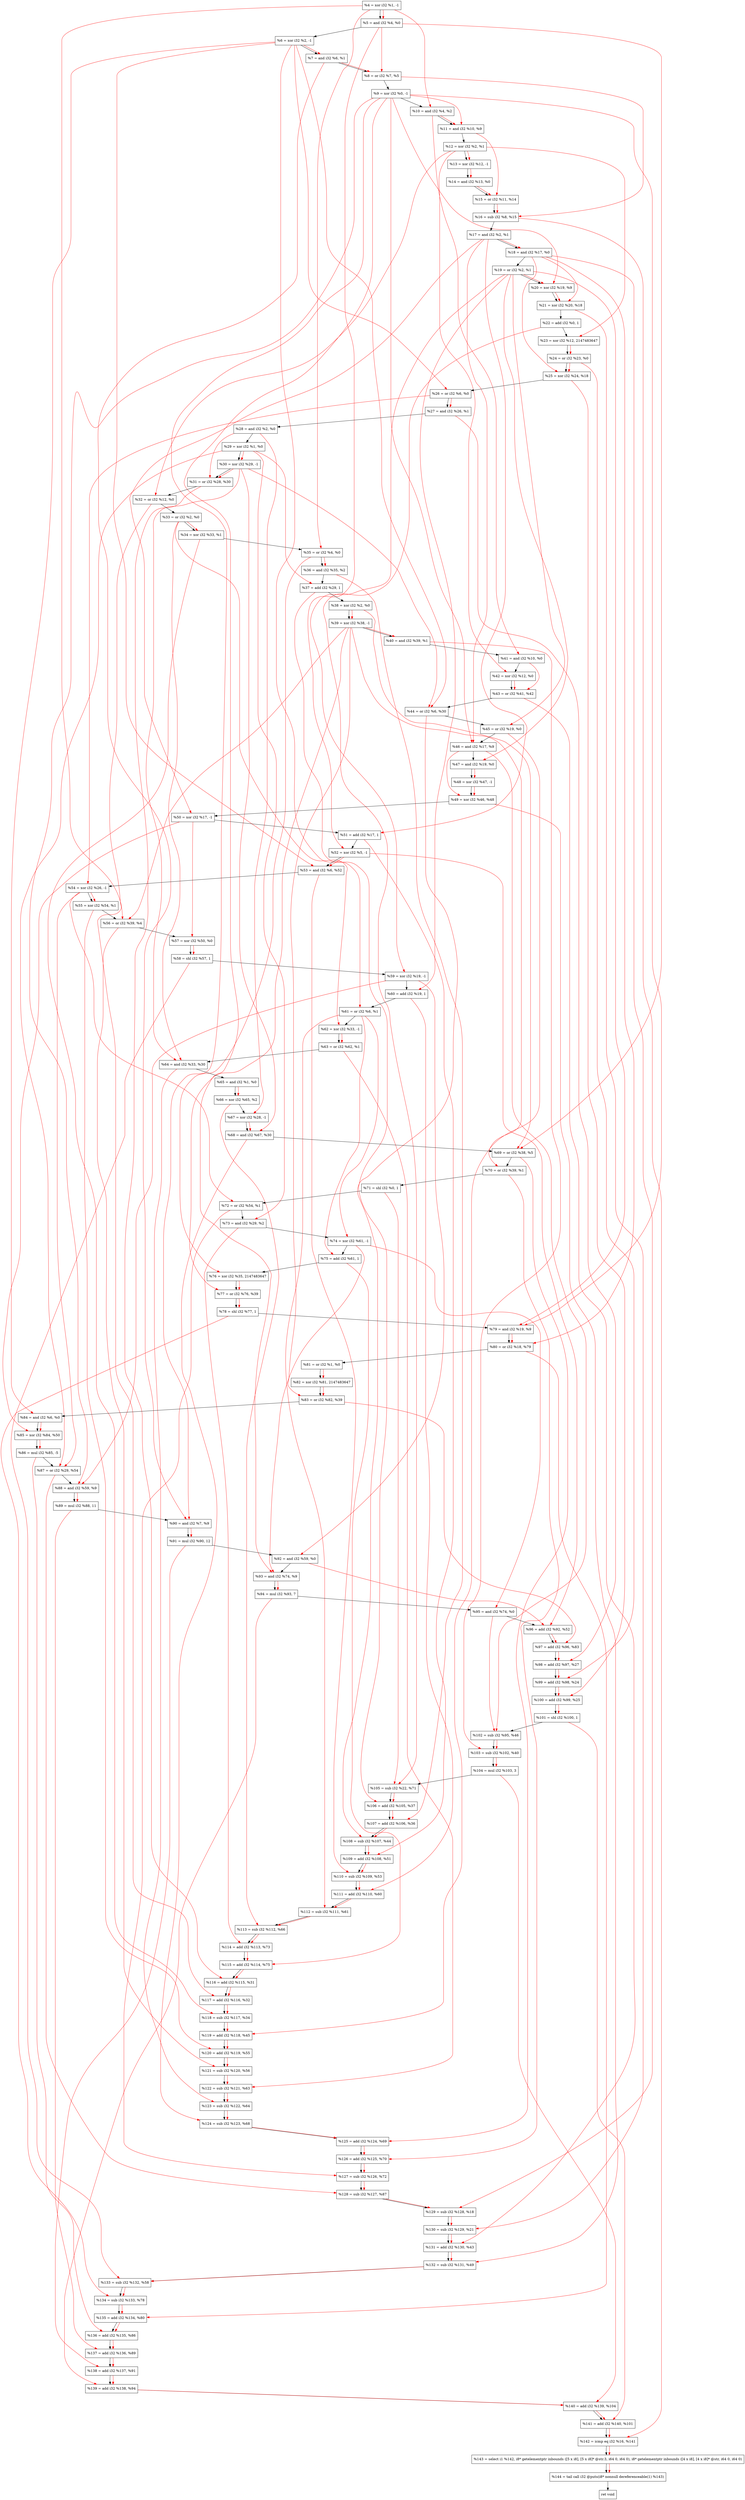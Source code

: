 digraph "DFG for'crackme' function" {
	Node0x1efe510[shape=record, label="  %4 = xor i32 %1, -1"];
	Node0x1efe5d0[shape=record, label="  %5 = and i32 %4, %0"];
	Node0x1efe640[shape=record, label="  %6 = xor i32 %2, -1"];
	Node0x1efe6b0[shape=record, label="  %7 = and i32 %6, %1"];
	Node0x1efe720[shape=record, label="  %8 = or i32 %7, %5"];
	Node0x1efe790[shape=record, label="  %9 = xor i32 %0, -1"];
	Node0x1efe800[shape=record, label="  %10 = and i32 %4, %2"];
	Node0x1efe870[shape=record, label="  %11 = and i32 %10, %9"];
	Node0x1efe8e0[shape=record, label="  %12 = xor i32 %2, %1"];
	Node0x1efe950[shape=record, label="  %13 = xor i32 %12, -1"];
	Node0x1efe9c0[shape=record, label="  %14 = and i32 %13, %0"];
	Node0x1efea30[shape=record, label="  %15 = or i32 %11, %14"];
	Node0x1efeaa0[shape=record, label="  %16 = sub i32 %8, %15"];
	Node0x1efeb10[shape=record, label="  %17 = and i32 %2, %1"];
	Node0x1efeb80[shape=record, label="  %18 = and i32 %17, %0"];
	Node0x1efebf0[shape=record, label="  %19 = or i32 %2, %1"];
	Node0x1efec60[shape=record, label="  %20 = xor i32 %19, %9"];
	Node0x1efecd0[shape=record, label="  %21 = xor i32 %20, %18"];
	Node0x1efed40[shape=record, label="  %22 = add i32 %0, 1"];
	Node0x1efede0[shape=record, label="  %23 = xor i32 %12, 2147483647"];
	Node0x1efee50[shape=record, label="  %24 = or i32 %23, %0"];
	Node0x1efeec0[shape=record, label="  %25 = xor i32 %24, %18"];
	Node0x1efef30[shape=record, label="  %26 = or i32 %6, %0"];
	Node0x1efefa0[shape=record, label="  %27 = and i32 %26, %1"];
	Node0x1eff010[shape=record, label="  %28 = and i32 %2, %0"];
	Node0x1eff080[shape=record, label="  %29 = xor i32 %1, %0"];
	Node0x1eff0f0[shape=record, label="  %30 = xor i32 %29, -1"];
	Node0x1eff160[shape=record, label="  %31 = or i32 %28, %30"];
	Node0x1eff1d0[shape=record, label="  %32 = or i32 %12, %0"];
	Node0x1eff450[shape=record, label="  %33 = or i32 %2, %0"];
	Node0x1eff4c0[shape=record, label="  %34 = xor i32 %33, %1"];
	Node0x1eff530[shape=record, label="  %35 = or i32 %4, %0"];
	Node0x1eff5a0[shape=record, label="  %36 = and i32 %35, %2"];
	Node0x1eff610[shape=record, label="  %37 = add i32 %29, 1"];
	Node0x1eff680[shape=record, label="  %38 = xor i32 %2, %0"];
	Node0x1eff6f0[shape=record, label="  %39 = xor i32 %38, -1"];
	Node0x1eff760[shape=record, label="  %40 = and i32 %39, %1"];
	Node0x1eff7d0[shape=record, label="  %41 = and i32 %10, %0"];
	Node0x1eff840[shape=record, label="  %42 = xor i32 %12, %0"];
	Node0x1eff8b0[shape=record, label="  %43 = or i32 %41, %42"];
	Node0x1eff920[shape=record, label="  %44 = or i32 %6, %30"];
	Node0x1eff990[shape=record, label="  %45 = or i32 %19, %0"];
	Node0x1effa00[shape=record, label="  %46 = and i32 %17, %9"];
	Node0x1effa70[shape=record, label="  %47 = and i32 %19, %0"];
	Node0x1effae0[shape=record, label="  %48 = xor i32 %47, -1"];
	Node0x1effb50[shape=record, label="  %49 = xor i32 %46, %48"];
	Node0x1effbc0[shape=record, label="  %50 = xor i32 %17, -1"];
	Node0x1effc30[shape=record, label="  %51 = add i32 %17, 1"];
	Node0x1effca0[shape=record, label="  %52 = xor i32 %5, -1"];
	Node0x1effd10[shape=record, label="  %53 = and i32 %6, %52"];
	Node0x1effd80[shape=record, label="  %54 = xor i32 %26, -1"];
	Node0x1effdf0[shape=record, label="  %55 = xor i32 %54, %1"];
	Node0x1effe60[shape=record, label="  %56 = or i32 %39, %4"];
	Node0x1effed0[shape=record, label="  %57 = xor i32 %50, %0"];
	Node0x1efff40[shape=record, label="  %58 = shl i32 %57, 1"];
	Node0x1efffb0[shape=record, label="  %59 = xor i32 %19, -1"];
	Node0x1f00020[shape=record, label="  %60 = add i32 %19, 1"];
	Node0x1f00090[shape=record, label="  %61 = or i32 %6, %1"];
	Node0x1f00100[shape=record, label="  %62 = xor i32 %33, -1"];
	Node0x1f00170[shape=record, label="  %63 = or i32 %62, %1"];
	Node0x1f001e0[shape=record, label="  %64 = and i32 %33, %30"];
	Node0x1f00660[shape=record, label="  %65 = and i32 %1, %0"];
	Node0x1f006d0[shape=record, label="  %66 = xor i32 %65, %2"];
	Node0x1f00740[shape=record, label="  %67 = xor i32 %28, -1"];
	Node0x1f007b0[shape=record, label="  %68 = and i32 %67, %30"];
	Node0x1f00820[shape=record, label="  %69 = or i32 %38, %5"];
	Node0x1f00890[shape=record, label="  %70 = or i32 %39, %1"];
	Node0x1f00900[shape=record, label="  %71 = shl i32 %0, 1"];
	Node0x1f00970[shape=record, label="  %72 = or i32 %54, %1"];
	Node0x1f009e0[shape=record, label="  %73 = and i32 %29, %2"];
	Node0x1f00a50[shape=record, label="  %74 = xor i32 %61, -1"];
	Node0x1f00ac0[shape=record, label="  %75 = add i32 %61, 1"];
	Node0x1f00b30[shape=record, label="  %76 = xor i32 %35, 2147483647"];
	Node0x1f00ba0[shape=record, label="  %77 = or i32 %76, %39"];
	Node0x1f00c10[shape=record, label="  %78 = shl i32 %77, 1"];
	Node0x1f00c80[shape=record, label="  %79 = and i32 %19, %9"];
	Node0x1f00cf0[shape=record, label="  %80 = or i32 %18, %79"];
	Node0x1f00d60[shape=record, label="  %81 = or i32 %1, %0"];
	Node0x1f00dd0[shape=record, label="  %82 = xor i32 %81, 2147483647"];
	Node0x1f00e40[shape=record, label="  %83 = or i32 %82, %39"];
	Node0x1f00eb0[shape=record, label="  %84 = and i32 %6, %0"];
	Node0x1f00f20[shape=record, label="  %85 = xor i32 %84, %50"];
	Node0x1f00fc0[shape=record, label="  %86 = mul i32 %85, -5"];
	Node0x1f01030[shape=record, label="  %87 = or i32 %29, %54"];
	Node0x1f010a0[shape=record, label="  %88 = and i32 %59, %9"];
	Node0x1f01140[shape=record, label="  %89 = mul i32 %88, 11"];
	Node0x1f011b0[shape=record, label="  %90 = and i32 %7, %9"];
	Node0x1f01250[shape=record, label="  %91 = mul i32 %90, 12"];
	Node0x1f012c0[shape=record, label="  %92 = and i32 %59, %0"];
	Node0x1f01330[shape=record, label="  %93 = and i32 %74, %9"];
	Node0x1f013d0[shape=record, label="  %94 = mul i32 %93, 7"];
	Node0x1f01440[shape=record, label="  %95 = and i32 %74, %0"];
	Node0x1f014b0[shape=record, label="  %96 = add i32 %92, %52"];
	Node0x1f01520[shape=record, label="  %97 = add i32 %96, %83"];
	Node0x1f01590[shape=record, label="  %98 = add i32 %97, %27"];
	Node0x1f01600[shape=record, label="  %99 = add i32 %98, %24"];
	Node0x1f01670[shape=record, label="  %100 = add i32 %99, %25"];
	Node0x1f016e0[shape=record, label="  %101 = shl i32 %100, 1"];
	Node0x1f01750[shape=record, label="  %102 = sub i32 %95, %46"];
	Node0x1f017c0[shape=record, label="  %103 = sub i32 %102, %40"];
	Node0x1f01860[shape=record, label="  %104 = mul i32 %103, 3"];
	Node0x1f018d0[shape=record, label="  %105 = sub i32 %22, %71"];
	Node0x1f01940[shape=record, label="  %106 = add i32 %105, %37"];
	Node0x1f019b0[shape=record, label="  %107 = add i32 %106, %36"];
	Node0x1f01a20[shape=record, label="  %108 = sub i32 %107, %44"];
	Node0x1f01a90[shape=record, label="  %109 = add i32 %108, %51"];
	Node0x1f01b00[shape=record, label="  %110 = sub i32 %109, %53"];
	Node0x1f01b70[shape=record, label="  %111 = add i32 %110, %60"];
	Node0x1f01be0[shape=record, label="  %112 = sub i32 %111, %61"];
	Node0x1f01c50[shape=record, label="  %113 = sub i32 %112, %66"];
	Node0x1f01cc0[shape=record, label="  %114 = add i32 %113, %73"];
	Node0x1f01d30[shape=record, label="  %115 = add i32 %114, %75"];
	Node0x1f01da0[shape=record, label="  %116 = add i32 %115, %31"];
	Node0x1f01e10[shape=record, label="  %117 = add i32 %116, %32"];
	Node0x1f01e80[shape=record, label="  %118 = sub i32 %117, %34"];
	Node0x1f01ef0[shape=record, label="  %119 = add i32 %118, %45"];
	Node0x1f01f60[shape=record, label="  %120 = add i32 %119, %55"];
	Node0x1f01fd0[shape=record, label="  %121 = sub i32 %120, %56"];
	Node0x1f02040[shape=record, label="  %122 = sub i32 %121, %63"];
	Node0x1f020b0[shape=record, label="  %123 = sub i32 %122, %64"];
	Node0x1f02120[shape=record, label="  %124 = sub i32 %123, %68"];
	Node0x1f02190[shape=record, label="  %125 = add i32 %124, %69"];
	Node0x1f02200[shape=record, label="  %126 = add i32 %125, %70"];
	Node0x1f02270[shape=record, label="  %127 = sub i32 %126, %72"];
	Node0x1f022e0[shape=record, label="  %128 = sub i32 %127, %87"];
	Node0x1f02b60[shape=record, label="  %129 = sub i32 %128, %18"];
	Node0x1f02bd0[shape=record, label="  %130 = sub i32 %129, %21"];
	Node0x1f02c40[shape=record, label="  %131 = add i32 %130, %43"];
	Node0x1f02cb0[shape=record, label="  %132 = sub i32 %131, %49"];
	Node0x1f02d20[shape=record, label="  %133 = sub i32 %132, %58"];
	Node0x1f02d90[shape=record, label="  %134 = sub i32 %133, %78"];
	Node0x1f02e00[shape=record, label="  %135 = add i32 %134, %80"];
	Node0x1f02e70[shape=record, label="  %136 = add i32 %135, %86"];
	Node0x1f02ee0[shape=record, label="  %137 = add i32 %136, %89"];
	Node0x1f02f50[shape=record, label="  %138 = add i32 %137, %91"];
	Node0x1f02fc0[shape=record, label="  %139 = add i32 %138, %94"];
	Node0x1f03030[shape=record, label="  %140 = add i32 %139, %104"];
	Node0x1f030a0[shape=record, label="  %141 = add i32 %140, %101"];
	Node0x1f03110[shape=record, label="  %142 = icmp eq i32 %16, %141"];
	Node0x1e9e268[shape=record, label="  %143 = select i1 %142, i8* getelementptr inbounds ([5 x i8], [5 x i8]* @str.3, i64 0, i64 0), i8* getelementptr inbounds ([4 x i8], [4 x i8]* @str, i64 0, i64 0)"];
	Node0x1f033a0[shape=record, label="  %144 = tail call i32 @puts(i8* nonnull dereferenceable(1) %143)"];
	Node0x1f033f0[shape=record, label="  ret void"];
	Node0x1efe510 -> Node0x1efe5d0;
	Node0x1efe5d0 -> Node0x1efe640;
	Node0x1efe640 -> Node0x1efe6b0;
	Node0x1efe6b0 -> Node0x1efe720;
	Node0x1efe720 -> Node0x1efe790;
	Node0x1efe790 -> Node0x1efe800;
	Node0x1efe800 -> Node0x1efe870;
	Node0x1efe870 -> Node0x1efe8e0;
	Node0x1efe8e0 -> Node0x1efe950;
	Node0x1efe950 -> Node0x1efe9c0;
	Node0x1efe9c0 -> Node0x1efea30;
	Node0x1efea30 -> Node0x1efeaa0;
	Node0x1efeaa0 -> Node0x1efeb10;
	Node0x1efeb10 -> Node0x1efeb80;
	Node0x1efeb80 -> Node0x1efebf0;
	Node0x1efebf0 -> Node0x1efec60;
	Node0x1efec60 -> Node0x1efecd0;
	Node0x1efecd0 -> Node0x1efed40;
	Node0x1efed40 -> Node0x1efede0;
	Node0x1efede0 -> Node0x1efee50;
	Node0x1efee50 -> Node0x1efeec0;
	Node0x1efeec0 -> Node0x1efef30;
	Node0x1efef30 -> Node0x1efefa0;
	Node0x1efefa0 -> Node0x1eff010;
	Node0x1eff010 -> Node0x1eff080;
	Node0x1eff080 -> Node0x1eff0f0;
	Node0x1eff0f0 -> Node0x1eff160;
	Node0x1eff160 -> Node0x1eff1d0;
	Node0x1eff1d0 -> Node0x1eff450;
	Node0x1eff450 -> Node0x1eff4c0;
	Node0x1eff4c0 -> Node0x1eff530;
	Node0x1eff530 -> Node0x1eff5a0;
	Node0x1eff5a0 -> Node0x1eff610;
	Node0x1eff610 -> Node0x1eff680;
	Node0x1eff680 -> Node0x1eff6f0;
	Node0x1eff6f0 -> Node0x1eff760;
	Node0x1eff760 -> Node0x1eff7d0;
	Node0x1eff7d0 -> Node0x1eff840;
	Node0x1eff840 -> Node0x1eff8b0;
	Node0x1eff8b0 -> Node0x1eff920;
	Node0x1eff920 -> Node0x1eff990;
	Node0x1eff990 -> Node0x1effa00;
	Node0x1effa00 -> Node0x1effa70;
	Node0x1effa70 -> Node0x1effae0;
	Node0x1effae0 -> Node0x1effb50;
	Node0x1effb50 -> Node0x1effbc0;
	Node0x1effbc0 -> Node0x1effc30;
	Node0x1effc30 -> Node0x1effca0;
	Node0x1effca0 -> Node0x1effd10;
	Node0x1effd10 -> Node0x1effd80;
	Node0x1effd80 -> Node0x1effdf0;
	Node0x1effdf0 -> Node0x1effe60;
	Node0x1effe60 -> Node0x1effed0;
	Node0x1effed0 -> Node0x1efff40;
	Node0x1efff40 -> Node0x1efffb0;
	Node0x1efffb0 -> Node0x1f00020;
	Node0x1f00020 -> Node0x1f00090;
	Node0x1f00090 -> Node0x1f00100;
	Node0x1f00100 -> Node0x1f00170;
	Node0x1f00170 -> Node0x1f001e0;
	Node0x1f001e0 -> Node0x1f00660;
	Node0x1f00660 -> Node0x1f006d0;
	Node0x1f006d0 -> Node0x1f00740;
	Node0x1f00740 -> Node0x1f007b0;
	Node0x1f007b0 -> Node0x1f00820;
	Node0x1f00820 -> Node0x1f00890;
	Node0x1f00890 -> Node0x1f00900;
	Node0x1f00900 -> Node0x1f00970;
	Node0x1f00970 -> Node0x1f009e0;
	Node0x1f009e0 -> Node0x1f00a50;
	Node0x1f00a50 -> Node0x1f00ac0;
	Node0x1f00ac0 -> Node0x1f00b30;
	Node0x1f00b30 -> Node0x1f00ba0;
	Node0x1f00ba0 -> Node0x1f00c10;
	Node0x1f00c10 -> Node0x1f00c80;
	Node0x1f00c80 -> Node0x1f00cf0;
	Node0x1f00cf0 -> Node0x1f00d60;
	Node0x1f00d60 -> Node0x1f00dd0;
	Node0x1f00dd0 -> Node0x1f00e40;
	Node0x1f00e40 -> Node0x1f00eb0;
	Node0x1f00eb0 -> Node0x1f00f20;
	Node0x1f00f20 -> Node0x1f00fc0;
	Node0x1f00fc0 -> Node0x1f01030;
	Node0x1f01030 -> Node0x1f010a0;
	Node0x1f010a0 -> Node0x1f01140;
	Node0x1f01140 -> Node0x1f011b0;
	Node0x1f011b0 -> Node0x1f01250;
	Node0x1f01250 -> Node0x1f012c0;
	Node0x1f012c0 -> Node0x1f01330;
	Node0x1f01330 -> Node0x1f013d0;
	Node0x1f013d0 -> Node0x1f01440;
	Node0x1f01440 -> Node0x1f014b0;
	Node0x1f014b0 -> Node0x1f01520;
	Node0x1f01520 -> Node0x1f01590;
	Node0x1f01590 -> Node0x1f01600;
	Node0x1f01600 -> Node0x1f01670;
	Node0x1f01670 -> Node0x1f016e0;
	Node0x1f016e0 -> Node0x1f01750;
	Node0x1f01750 -> Node0x1f017c0;
	Node0x1f017c0 -> Node0x1f01860;
	Node0x1f01860 -> Node0x1f018d0;
	Node0x1f018d0 -> Node0x1f01940;
	Node0x1f01940 -> Node0x1f019b0;
	Node0x1f019b0 -> Node0x1f01a20;
	Node0x1f01a20 -> Node0x1f01a90;
	Node0x1f01a90 -> Node0x1f01b00;
	Node0x1f01b00 -> Node0x1f01b70;
	Node0x1f01b70 -> Node0x1f01be0;
	Node0x1f01be0 -> Node0x1f01c50;
	Node0x1f01c50 -> Node0x1f01cc0;
	Node0x1f01cc0 -> Node0x1f01d30;
	Node0x1f01d30 -> Node0x1f01da0;
	Node0x1f01da0 -> Node0x1f01e10;
	Node0x1f01e10 -> Node0x1f01e80;
	Node0x1f01e80 -> Node0x1f01ef0;
	Node0x1f01ef0 -> Node0x1f01f60;
	Node0x1f01f60 -> Node0x1f01fd0;
	Node0x1f01fd0 -> Node0x1f02040;
	Node0x1f02040 -> Node0x1f020b0;
	Node0x1f020b0 -> Node0x1f02120;
	Node0x1f02120 -> Node0x1f02190;
	Node0x1f02190 -> Node0x1f02200;
	Node0x1f02200 -> Node0x1f02270;
	Node0x1f02270 -> Node0x1f022e0;
	Node0x1f022e0 -> Node0x1f02b60;
	Node0x1f02b60 -> Node0x1f02bd0;
	Node0x1f02bd0 -> Node0x1f02c40;
	Node0x1f02c40 -> Node0x1f02cb0;
	Node0x1f02cb0 -> Node0x1f02d20;
	Node0x1f02d20 -> Node0x1f02d90;
	Node0x1f02d90 -> Node0x1f02e00;
	Node0x1f02e00 -> Node0x1f02e70;
	Node0x1f02e70 -> Node0x1f02ee0;
	Node0x1f02ee0 -> Node0x1f02f50;
	Node0x1f02f50 -> Node0x1f02fc0;
	Node0x1f02fc0 -> Node0x1f03030;
	Node0x1f03030 -> Node0x1f030a0;
	Node0x1f030a0 -> Node0x1f03110;
	Node0x1f03110 -> Node0x1e9e268;
	Node0x1e9e268 -> Node0x1f033a0;
	Node0x1f033a0 -> Node0x1f033f0;
edge [color=red]
	Node0x1efe510 -> Node0x1efe5d0;
	Node0x1efe640 -> Node0x1efe6b0;
	Node0x1efe6b0 -> Node0x1efe720;
	Node0x1efe5d0 -> Node0x1efe720;
	Node0x1efe510 -> Node0x1efe800;
	Node0x1efe800 -> Node0x1efe870;
	Node0x1efe790 -> Node0x1efe870;
	Node0x1efe8e0 -> Node0x1efe950;
	Node0x1efe950 -> Node0x1efe9c0;
	Node0x1efe870 -> Node0x1efea30;
	Node0x1efe9c0 -> Node0x1efea30;
	Node0x1efe720 -> Node0x1efeaa0;
	Node0x1efea30 -> Node0x1efeaa0;
	Node0x1efeb10 -> Node0x1efeb80;
	Node0x1efebf0 -> Node0x1efec60;
	Node0x1efe790 -> Node0x1efec60;
	Node0x1efec60 -> Node0x1efecd0;
	Node0x1efeb80 -> Node0x1efecd0;
	Node0x1efe8e0 -> Node0x1efede0;
	Node0x1efede0 -> Node0x1efee50;
	Node0x1efee50 -> Node0x1efeec0;
	Node0x1efeb80 -> Node0x1efeec0;
	Node0x1efe640 -> Node0x1efef30;
	Node0x1efef30 -> Node0x1efefa0;
	Node0x1eff080 -> Node0x1eff0f0;
	Node0x1eff010 -> Node0x1eff160;
	Node0x1eff0f0 -> Node0x1eff160;
	Node0x1efe8e0 -> Node0x1eff1d0;
	Node0x1eff450 -> Node0x1eff4c0;
	Node0x1efe510 -> Node0x1eff530;
	Node0x1eff530 -> Node0x1eff5a0;
	Node0x1eff080 -> Node0x1eff610;
	Node0x1eff680 -> Node0x1eff6f0;
	Node0x1eff6f0 -> Node0x1eff760;
	Node0x1efe800 -> Node0x1eff7d0;
	Node0x1efe8e0 -> Node0x1eff840;
	Node0x1eff7d0 -> Node0x1eff8b0;
	Node0x1eff840 -> Node0x1eff8b0;
	Node0x1efe640 -> Node0x1eff920;
	Node0x1eff0f0 -> Node0x1eff920;
	Node0x1efebf0 -> Node0x1eff990;
	Node0x1efeb10 -> Node0x1effa00;
	Node0x1efe790 -> Node0x1effa00;
	Node0x1efebf0 -> Node0x1effa70;
	Node0x1effa70 -> Node0x1effae0;
	Node0x1effa00 -> Node0x1effb50;
	Node0x1effae0 -> Node0x1effb50;
	Node0x1efeb10 -> Node0x1effbc0;
	Node0x1efeb10 -> Node0x1effc30;
	Node0x1efe5d0 -> Node0x1effca0;
	Node0x1efe640 -> Node0x1effd10;
	Node0x1effca0 -> Node0x1effd10;
	Node0x1efef30 -> Node0x1effd80;
	Node0x1effd80 -> Node0x1effdf0;
	Node0x1eff6f0 -> Node0x1effe60;
	Node0x1efe510 -> Node0x1effe60;
	Node0x1effbc0 -> Node0x1effed0;
	Node0x1effed0 -> Node0x1efff40;
	Node0x1efebf0 -> Node0x1efffb0;
	Node0x1efebf0 -> Node0x1f00020;
	Node0x1efe640 -> Node0x1f00090;
	Node0x1eff450 -> Node0x1f00100;
	Node0x1f00100 -> Node0x1f00170;
	Node0x1eff450 -> Node0x1f001e0;
	Node0x1eff0f0 -> Node0x1f001e0;
	Node0x1f00660 -> Node0x1f006d0;
	Node0x1eff010 -> Node0x1f00740;
	Node0x1f00740 -> Node0x1f007b0;
	Node0x1eff0f0 -> Node0x1f007b0;
	Node0x1eff680 -> Node0x1f00820;
	Node0x1efe5d0 -> Node0x1f00820;
	Node0x1eff6f0 -> Node0x1f00890;
	Node0x1effd80 -> Node0x1f00970;
	Node0x1eff080 -> Node0x1f009e0;
	Node0x1f00090 -> Node0x1f00a50;
	Node0x1f00090 -> Node0x1f00ac0;
	Node0x1eff530 -> Node0x1f00b30;
	Node0x1f00b30 -> Node0x1f00ba0;
	Node0x1eff6f0 -> Node0x1f00ba0;
	Node0x1f00ba0 -> Node0x1f00c10;
	Node0x1efebf0 -> Node0x1f00c80;
	Node0x1efe790 -> Node0x1f00c80;
	Node0x1efeb80 -> Node0x1f00cf0;
	Node0x1f00c80 -> Node0x1f00cf0;
	Node0x1f00d60 -> Node0x1f00dd0;
	Node0x1f00dd0 -> Node0x1f00e40;
	Node0x1eff6f0 -> Node0x1f00e40;
	Node0x1efe640 -> Node0x1f00eb0;
	Node0x1f00eb0 -> Node0x1f00f20;
	Node0x1effbc0 -> Node0x1f00f20;
	Node0x1f00f20 -> Node0x1f00fc0;
	Node0x1eff080 -> Node0x1f01030;
	Node0x1effd80 -> Node0x1f01030;
	Node0x1efffb0 -> Node0x1f010a0;
	Node0x1efe790 -> Node0x1f010a0;
	Node0x1f010a0 -> Node0x1f01140;
	Node0x1efe6b0 -> Node0x1f011b0;
	Node0x1efe790 -> Node0x1f011b0;
	Node0x1f011b0 -> Node0x1f01250;
	Node0x1efffb0 -> Node0x1f012c0;
	Node0x1f00a50 -> Node0x1f01330;
	Node0x1efe790 -> Node0x1f01330;
	Node0x1f01330 -> Node0x1f013d0;
	Node0x1f00a50 -> Node0x1f01440;
	Node0x1f012c0 -> Node0x1f014b0;
	Node0x1effca0 -> Node0x1f014b0;
	Node0x1f014b0 -> Node0x1f01520;
	Node0x1f00e40 -> Node0x1f01520;
	Node0x1f01520 -> Node0x1f01590;
	Node0x1efefa0 -> Node0x1f01590;
	Node0x1f01590 -> Node0x1f01600;
	Node0x1efee50 -> Node0x1f01600;
	Node0x1f01600 -> Node0x1f01670;
	Node0x1efeec0 -> Node0x1f01670;
	Node0x1f01670 -> Node0x1f016e0;
	Node0x1f01440 -> Node0x1f01750;
	Node0x1effa00 -> Node0x1f01750;
	Node0x1f01750 -> Node0x1f017c0;
	Node0x1eff760 -> Node0x1f017c0;
	Node0x1f017c0 -> Node0x1f01860;
	Node0x1efed40 -> Node0x1f018d0;
	Node0x1f00900 -> Node0x1f018d0;
	Node0x1f018d0 -> Node0x1f01940;
	Node0x1eff610 -> Node0x1f01940;
	Node0x1f01940 -> Node0x1f019b0;
	Node0x1eff5a0 -> Node0x1f019b0;
	Node0x1f019b0 -> Node0x1f01a20;
	Node0x1eff920 -> Node0x1f01a20;
	Node0x1f01a20 -> Node0x1f01a90;
	Node0x1effc30 -> Node0x1f01a90;
	Node0x1f01a90 -> Node0x1f01b00;
	Node0x1effd10 -> Node0x1f01b00;
	Node0x1f01b00 -> Node0x1f01b70;
	Node0x1f00020 -> Node0x1f01b70;
	Node0x1f01b70 -> Node0x1f01be0;
	Node0x1f00090 -> Node0x1f01be0;
	Node0x1f01be0 -> Node0x1f01c50;
	Node0x1f006d0 -> Node0x1f01c50;
	Node0x1f01c50 -> Node0x1f01cc0;
	Node0x1f009e0 -> Node0x1f01cc0;
	Node0x1f01cc0 -> Node0x1f01d30;
	Node0x1f00ac0 -> Node0x1f01d30;
	Node0x1f01d30 -> Node0x1f01da0;
	Node0x1eff160 -> Node0x1f01da0;
	Node0x1f01da0 -> Node0x1f01e10;
	Node0x1eff1d0 -> Node0x1f01e10;
	Node0x1f01e10 -> Node0x1f01e80;
	Node0x1eff4c0 -> Node0x1f01e80;
	Node0x1f01e80 -> Node0x1f01ef0;
	Node0x1eff990 -> Node0x1f01ef0;
	Node0x1f01ef0 -> Node0x1f01f60;
	Node0x1effdf0 -> Node0x1f01f60;
	Node0x1f01f60 -> Node0x1f01fd0;
	Node0x1effe60 -> Node0x1f01fd0;
	Node0x1f01fd0 -> Node0x1f02040;
	Node0x1f00170 -> Node0x1f02040;
	Node0x1f02040 -> Node0x1f020b0;
	Node0x1f001e0 -> Node0x1f020b0;
	Node0x1f020b0 -> Node0x1f02120;
	Node0x1f007b0 -> Node0x1f02120;
	Node0x1f02120 -> Node0x1f02190;
	Node0x1f00820 -> Node0x1f02190;
	Node0x1f02190 -> Node0x1f02200;
	Node0x1f00890 -> Node0x1f02200;
	Node0x1f02200 -> Node0x1f02270;
	Node0x1f00970 -> Node0x1f02270;
	Node0x1f02270 -> Node0x1f022e0;
	Node0x1f01030 -> Node0x1f022e0;
	Node0x1f022e0 -> Node0x1f02b60;
	Node0x1efeb80 -> Node0x1f02b60;
	Node0x1f02b60 -> Node0x1f02bd0;
	Node0x1efecd0 -> Node0x1f02bd0;
	Node0x1f02bd0 -> Node0x1f02c40;
	Node0x1eff8b0 -> Node0x1f02c40;
	Node0x1f02c40 -> Node0x1f02cb0;
	Node0x1effb50 -> Node0x1f02cb0;
	Node0x1f02cb0 -> Node0x1f02d20;
	Node0x1efff40 -> Node0x1f02d20;
	Node0x1f02d20 -> Node0x1f02d90;
	Node0x1f00c10 -> Node0x1f02d90;
	Node0x1f02d90 -> Node0x1f02e00;
	Node0x1f00cf0 -> Node0x1f02e00;
	Node0x1f02e00 -> Node0x1f02e70;
	Node0x1f00fc0 -> Node0x1f02e70;
	Node0x1f02e70 -> Node0x1f02ee0;
	Node0x1f01140 -> Node0x1f02ee0;
	Node0x1f02ee0 -> Node0x1f02f50;
	Node0x1f01250 -> Node0x1f02f50;
	Node0x1f02f50 -> Node0x1f02fc0;
	Node0x1f013d0 -> Node0x1f02fc0;
	Node0x1f02fc0 -> Node0x1f03030;
	Node0x1f01860 -> Node0x1f03030;
	Node0x1f03030 -> Node0x1f030a0;
	Node0x1f016e0 -> Node0x1f030a0;
	Node0x1efeaa0 -> Node0x1f03110;
	Node0x1f030a0 -> Node0x1f03110;
	Node0x1f03110 -> Node0x1e9e268;
	Node0x1e9e268 -> Node0x1f033a0;
}

